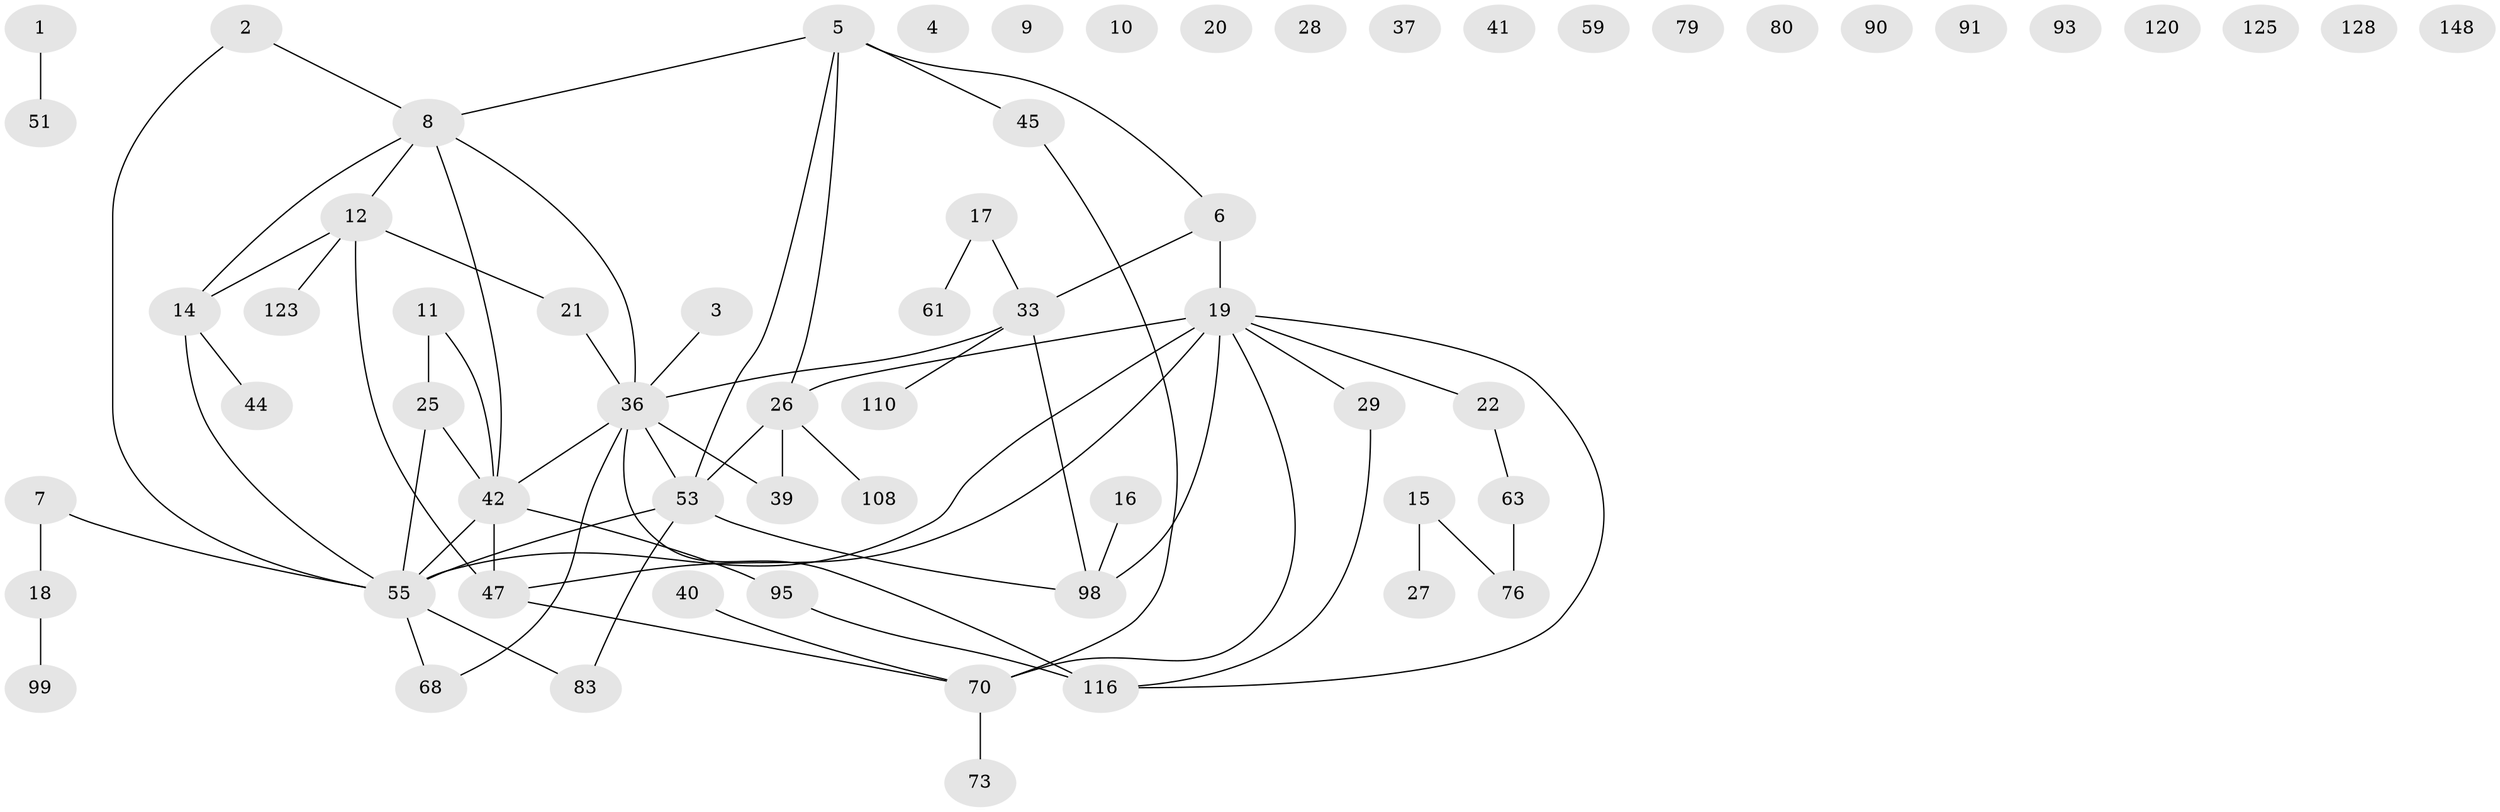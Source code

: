 // original degree distribution, {2: 0.3087248322147651, 1: 0.28859060402684567, 3: 0.174496644295302, 4: 0.11409395973154363, 8: 0.013422818791946308, 0: 0.08053691275167785, 6: 0.013422818791946308, 5: 0.006711409395973154}
// Generated by graph-tools (version 1.1) at 2025/16/03/04/25 18:16:43]
// undirected, 63 vertices, 69 edges
graph export_dot {
graph [start="1"]
  node [color=gray90,style=filled];
  1 [super="+49+126"];
  2 [super="+54"];
  3;
  4 [super="+132+97"];
  5 [super="+31+38"];
  6 [super="+13+69"];
  7 [super="+111+119"];
  8 [super="+106+64+35"];
  9 [super="+138+23"];
  10 [super="+124+60"];
  11 [super="+101+46"];
  12 [super="+78+52"];
  14 [super="+129"];
  15 [super="+127"];
  16 [super="+62"];
  17 [super="+50"];
  18 [super="+115"];
  19 [super="+24"];
  20 [super="+66"];
  21 [super="+118"];
  22 [super="+121"];
  25 [super="+107+58"];
  26 [super="+77+72"];
  27 [super="+104"];
  28;
  29 [super="+109"];
  33 [super="+34+43"];
  36 [super="+65+57"];
  37;
  39;
  40;
  41 [super="+67+92"];
  42 [super="+102"];
  44;
  45;
  47 [super="+48"];
  51;
  53 [super="+74+56"];
  55 [super="+105"];
  59;
  61 [super="+85"];
  63 [super="+137"];
  68 [super="+143"];
  70 [super="+112+71"];
  73 [super="+94"];
  76;
  79;
  80;
  83 [super="+147+100"];
  90;
  91;
  93;
  95 [super="+149"];
  98;
  99 [super="+103"];
  108;
  110;
  116;
  120;
  123 [super="+144"];
  125;
  128;
  148;
  1 -- 51;
  2 -- 55;
  2 -- 8;
  3 -- 36;
  5 -- 6;
  5 -- 26;
  5 -- 45;
  5 -- 8;
  5 -- 53;
  6 -- 33;
  6 -- 19;
  7 -- 55;
  7 -- 18;
  8 -- 12;
  8 -- 14;
  8 -- 36;
  8 -- 42;
  11 -- 25;
  11 -- 42;
  12 -- 14;
  12 -- 21;
  12 -- 47;
  12 -- 123;
  14 -- 44;
  14 -- 55;
  15 -- 27;
  15 -- 76;
  16 -- 98;
  17 -- 61;
  17 -- 33;
  18 -- 99;
  19 -- 98;
  19 -- 116;
  19 -- 22;
  19 -- 26;
  19 -- 29;
  19 -- 55;
  19 -- 47;
  19 -- 70;
  21 -- 36;
  22 -- 63;
  25 -- 42;
  25 -- 55;
  26 -- 39;
  26 -- 108;
  26 -- 53;
  29 -- 116;
  33 -- 98;
  33 -- 36;
  33 -- 110;
  36 -- 68;
  36 -- 39;
  36 -- 42 [weight=2];
  36 -- 116;
  36 -- 53;
  40 -- 70;
  42 -- 55;
  42 -- 95;
  42 -- 47;
  45 -- 70;
  47 -- 70;
  53 -- 98;
  53 -- 83;
  53 -- 55;
  55 -- 68;
  55 -- 83;
  63 -- 76;
  70 -- 73;
  95 -- 116;
}
